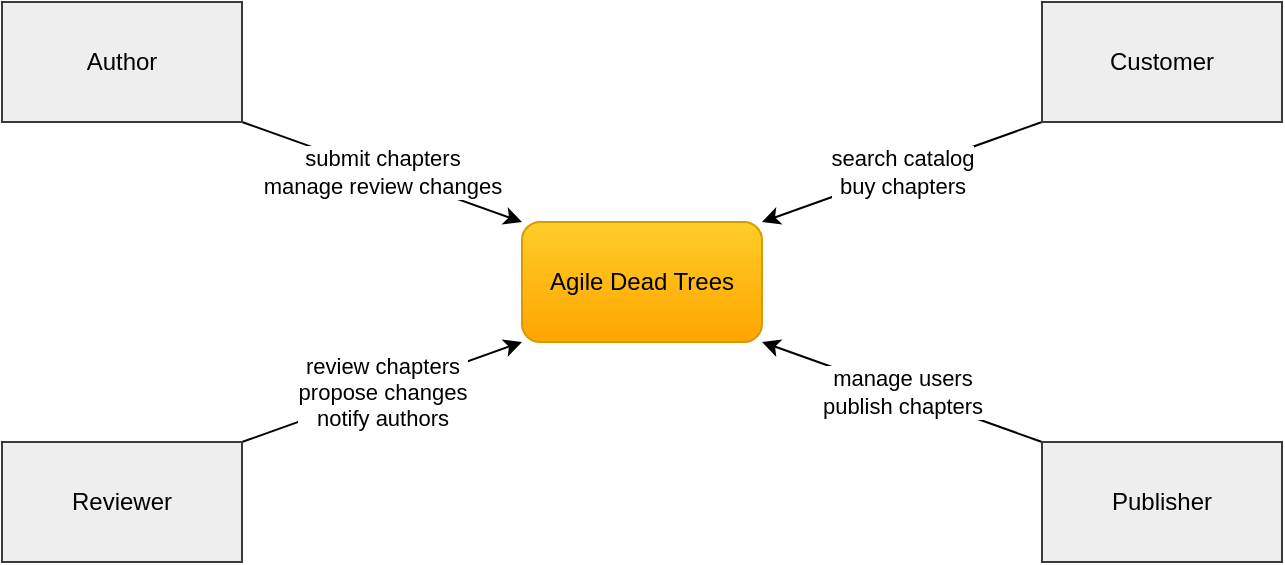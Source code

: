 <mxfile version="12.9.13" type="device"><diagram id="0tvOqB8_rTH5ASMxXU1d" name="Page-1"><mxGraphModel dx="840" dy="806" grid="1" gridSize="10" guides="1" tooltips="1" connect="1" arrows="1" fold="1" page="1" pageScale="1" pageWidth="827" pageHeight="1169" math="0" shadow="0"><root><mxCell id="0"/><mxCell id="1" parent="0"/><mxCell id="Cy-eEU0HnDkNElM02l18-7" value="submit chapters&lt;br&gt;manage review changes" style="rounded=0;orthogonalLoop=1;jettySize=auto;html=1;exitX=1;exitY=1;exitDx=0;exitDy=0;entryX=0;entryY=0;entryDx=0;entryDy=0;" edge="1" parent="1" source="Cy-eEU0HnDkNElM02l18-2" target="Cy-eEU0HnDkNElM02l18-14"><mxGeometry relative="1" as="geometry"><mxPoint x="320" y="370" as="targetPoint"/></mxGeometry></mxCell><mxCell id="Cy-eEU0HnDkNElM02l18-2" value="Author" style="rounded=0;whiteSpace=wrap;html=1;fillColor=#eeeeee;strokeColor=#36393d;" vertex="1" parent="1"><mxGeometry x="120" y="260" width="120" height="60" as="geometry"/></mxCell><mxCell id="Cy-eEU0HnDkNElM02l18-10" value="review chapters&lt;br&gt;propose changes&lt;br&gt;notify authors" style="edgeStyle=none;rounded=0;orthogonalLoop=1;jettySize=auto;html=1;exitX=1;exitY=0;exitDx=0;exitDy=0;entryX=0;entryY=1;entryDx=0;entryDy=0;" edge="1" parent="1" source="Cy-eEU0HnDkNElM02l18-3" target="Cy-eEU0HnDkNElM02l18-14"><mxGeometry relative="1" as="geometry"><mxPoint x="320" y="430" as="targetPoint"/></mxGeometry></mxCell><mxCell id="Cy-eEU0HnDkNElM02l18-3" value="Reviewer" style="rounded=0;whiteSpace=wrap;html=1;fillColor=#eeeeee;strokeColor=#36393d;" vertex="1" parent="1"><mxGeometry x="120" y="480" width="120" height="60" as="geometry"/></mxCell><mxCell id="Cy-eEU0HnDkNElM02l18-8" value="search catalog&lt;br&gt;buy chapters" style="edgeStyle=none;rounded=0;orthogonalLoop=1;jettySize=auto;html=1;exitX=0;exitY=1;exitDx=0;exitDy=0;entryX=1;entryY=0;entryDx=0;entryDy=0;" edge="1" parent="1" source="Cy-eEU0HnDkNElM02l18-4" target="Cy-eEU0HnDkNElM02l18-14"><mxGeometry relative="1" as="geometry"><mxPoint x="440" y="370" as="targetPoint"/></mxGeometry></mxCell><mxCell id="Cy-eEU0HnDkNElM02l18-4" value="Customer" style="rounded=0;whiteSpace=wrap;html=1;fillColor=#eeeeee;strokeColor=#36393d;" vertex="1" parent="1"><mxGeometry x="640" y="260" width="120" height="60" as="geometry"/></mxCell><mxCell id="Cy-eEU0HnDkNElM02l18-9" value="manage users&lt;br&gt;publish chapters" style="edgeStyle=none;rounded=0;orthogonalLoop=1;jettySize=auto;html=1;exitX=0;exitY=0;exitDx=0;exitDy=0;entryX=1;entryY=1;entryDx=0;entryDy=0;" edge="1" parent="1" source="Cy-eEU0HnDkNElM02l18-5" target="Cy-eEU0HnDkNElM02l18-14"><mxGeometry relative="1" as="geometry"><mxPoint x="440" y="430" as="targetPoint"/></mxGeometry></mxCell><mxCell id="Cy-eEU0HnDkNElM02l18-5" value="Publisher" style="rounded=0;whiteSpace=wrap;html=1;fillColor=#eeeeee;strokeColor=#36393d;" vertex="1" parent="1"><mxGeometry x="640" y="480" width="120" height="60" as="geometry"/></mxCell><mxCell id="Cy-eEU0HnDkNElM02l18-14" value="Agile Dead Trees" style="rounded=1;whiteSpace=wrap;html=1;gradientColor=#ffa500;fillColor=#ffcd28;strokeColor=#d79b00;" vertex="1" parent="1"><mxGeometry x="380" y="370" width="120" height="60" as="geometry"/></mxCell></root></mxGraphModel></diagram></mxfile>